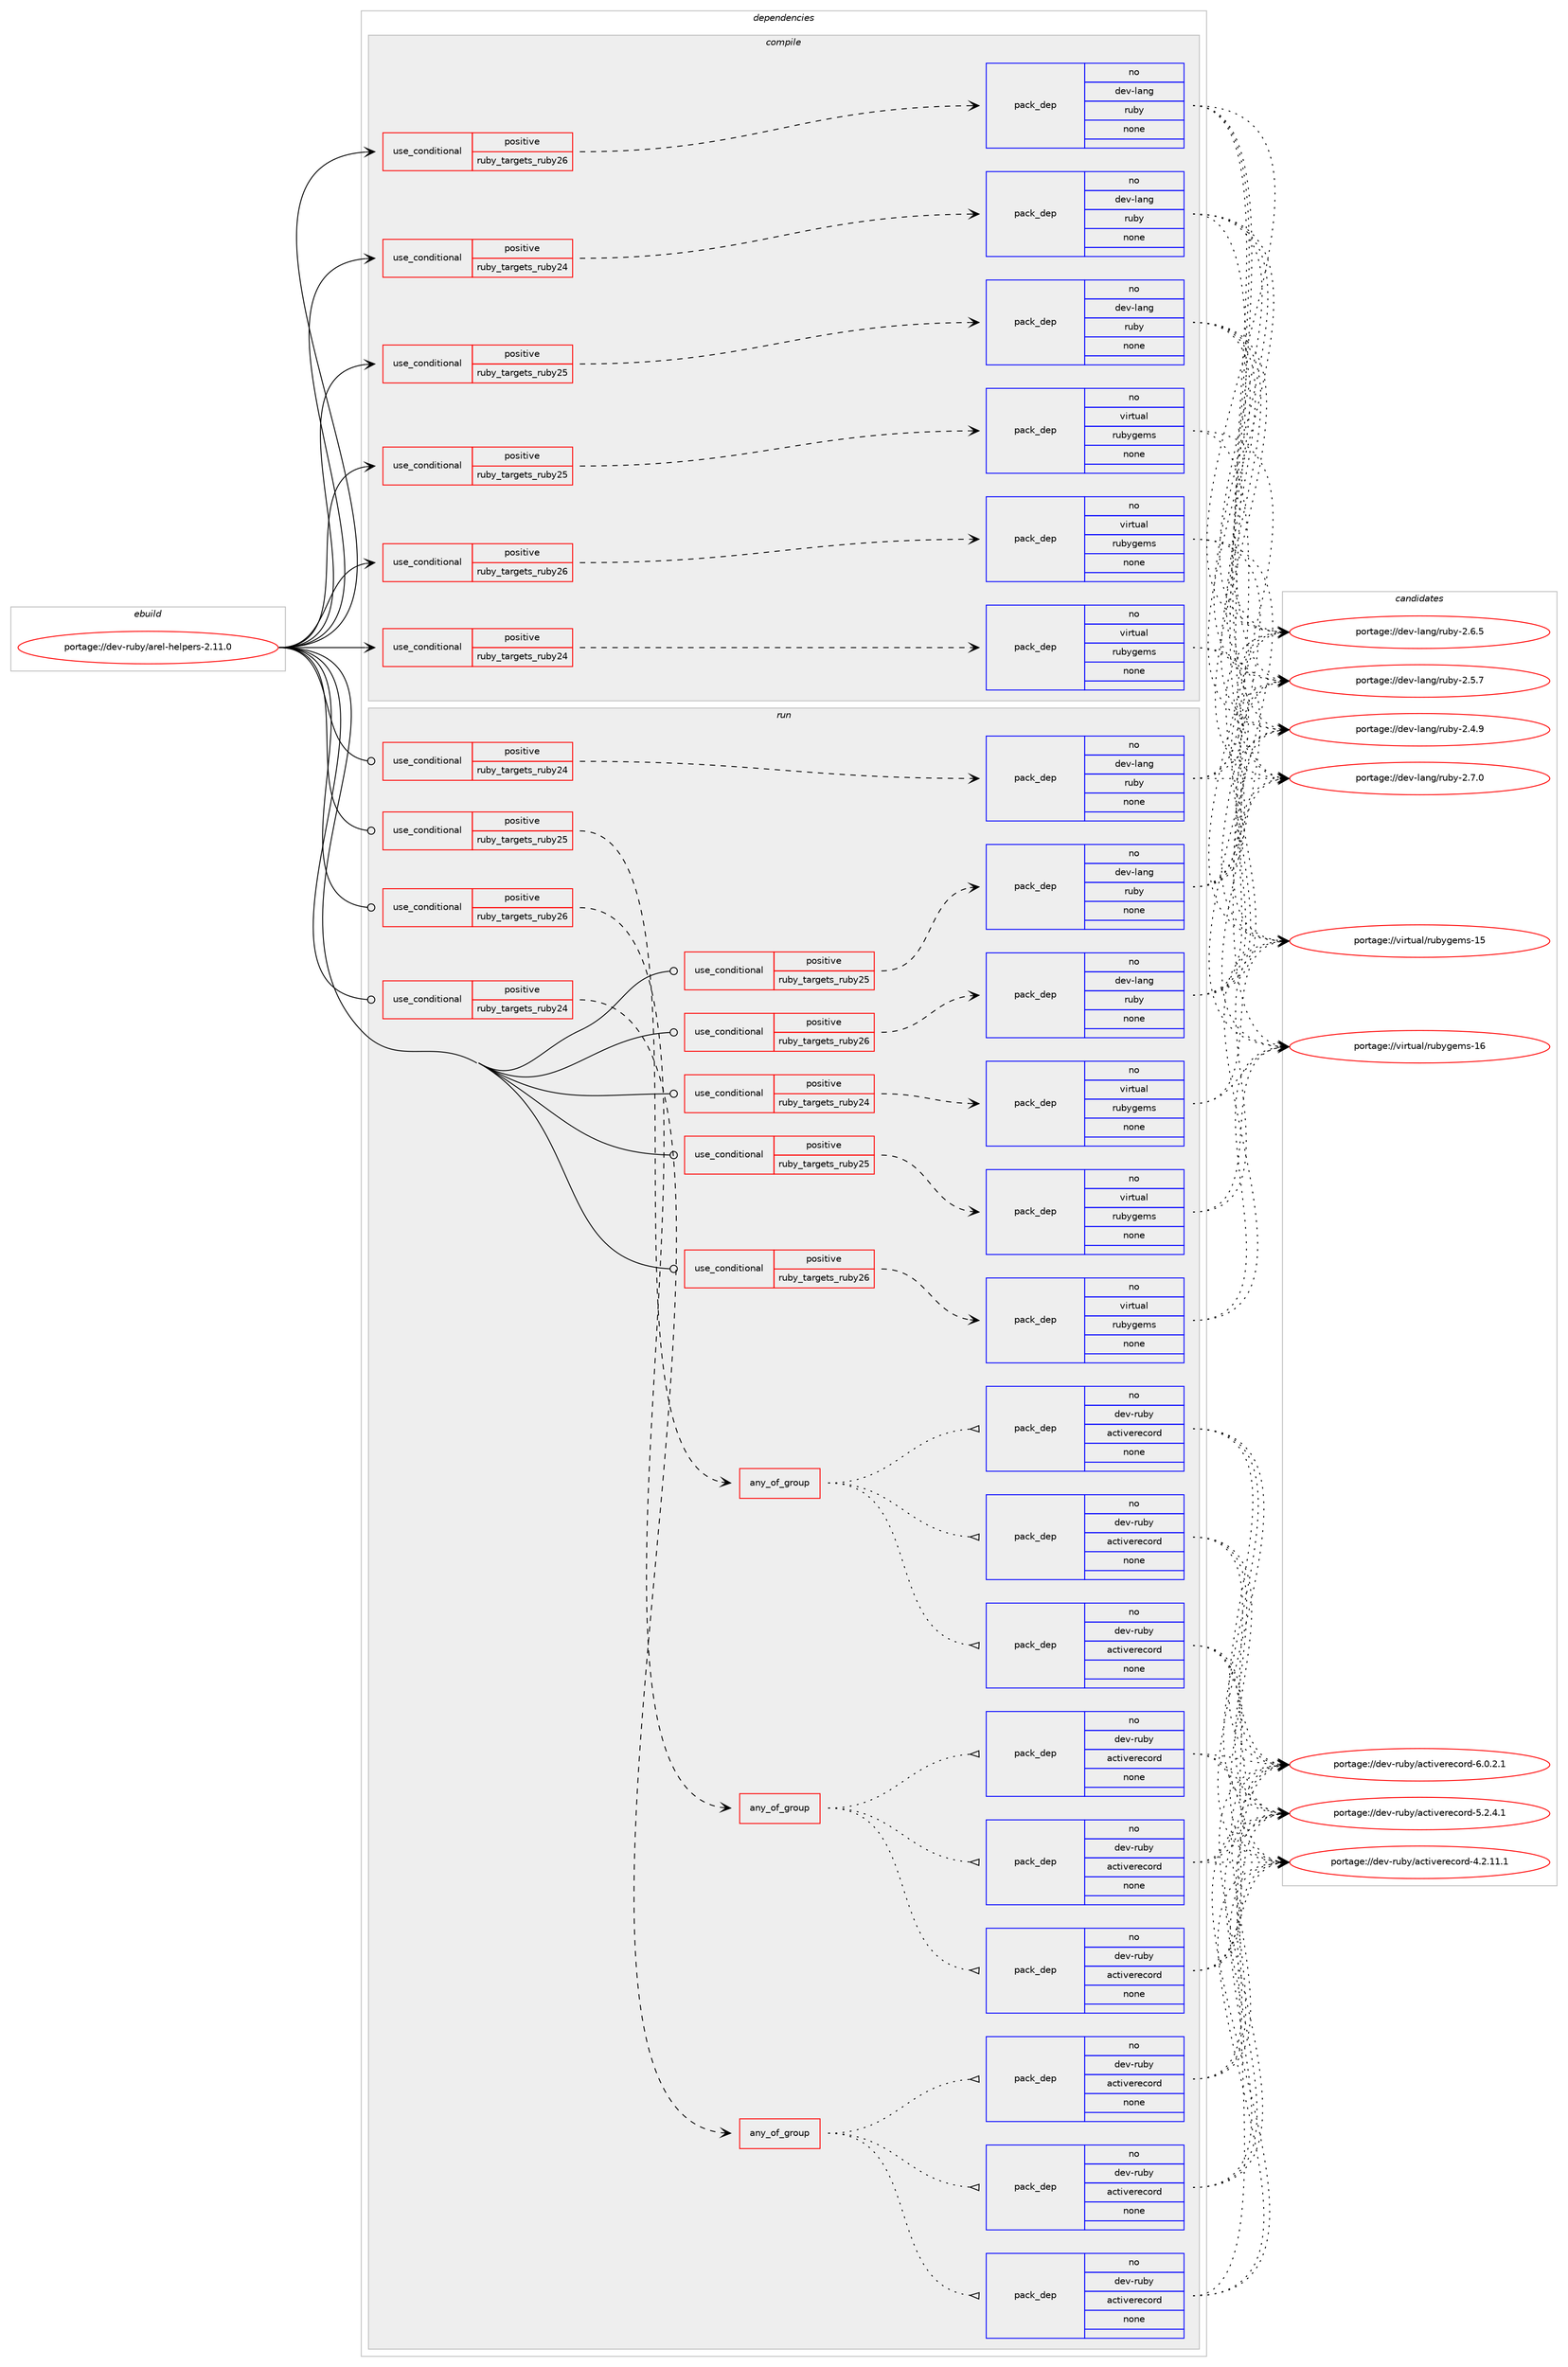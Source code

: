 digraph prolog {

# *************
# Graph options
# *************

newrank=true;
concentrate=true;
compound=true;
graph [rankdir=LR,fontname=Helvetica,fontsize=10,ranksep=1.5];#, ranksep=2.5, nodesep=0.2];
edge  [arrowhead=vee];
node  [fontname=Helvetica,fontsize=10];

# **********
# The ebuild
# **********

subgraph cluster_leftcol {
color=gray;
label=<<i>ebuild</i>>;
id [label="portage://dev-ruby/arel-helpers-2.11.0", color=red, width=4, href="../dev-ruby/arel-helpers-2.11.0.svg"];
}

# ****************
# The dependencies
# ****************

subgraph cluster_midcol {
color=gray;
label=<<i>dependencies</i>>;
subgraph cluster_compile {
fillcolor="#eeeeee";
style=filled;
label=<<i>compile</i>>;
subgraph cond93743 {
dependency368575 [label=<<TABLE BORDER="0" CELLBORDER="1" CELLSPACING="0" CELLPADDING="4"><TR><TD ROWSPAN="3" CELLPADDING="10">use_conditional</TD></TR><TR><TD>positive</TD></TR><TR><TD>ruby_targets_ruby24</TD></TR></TABLE>>, shape=none, color=red];
subgraph pack270008 {
dependency368576 [label=<<TABLE BORDER="0" CELLBORDER="1" CELLSPACING="0" CELLPADDING="4" WIDTH="220"><TR><TD ROWSPAN="6" CELLPADDING="30">pack_dep</TD></TR><TR><TD WIDTH="110">no</TD></TR><TR><TD>dev-lang</TD></TR><TR><TD>ruby</TD></TR><TR><TD>none</TD></TR><TR><TD></TD></TR></TABLE>>, shape=none, color=blue];
}
dependency368575:e -> dependency368576:w [weight=20,style="dashed",arrowhead="vee"];
}
id:e -> dependency368575:w [weight=20,style="solid",arrowhead="vee"];
subgraph cond93744 {
dependency368577 [label=<<TABLE BORDER="0" CELLBORDER="1" CELLSPACING="0" CELLPADDING="4"><TR><TD ROWSPAN="3" CELLPADDING="10">use_conditional</TD></TR><TR><TD>positive</TD></TR><TR><TD>ruby_targets_ruby24</TD></TR></TABLE>>, shape=none, color=red];
subgraph pack270009 {
dependency368578 [label=<<TABLE BORDER="0" CELLBORDER="1" CELLSPACING="0" CELLPADDING="4" WIDTH="220"><TR><TD ROWSPAN="6" CELLPADDING="30">pack_dep</TD></TR><TR><TD WIDTH="110">no</TD></TR><TR><TD>virtual</TD></TR><TR><TD>rubygems</TD></TR><TR><TD>none</TD></TR><TR><TD></TD></TR></TABLE>>, shape=none, color=blue];
}
dependency368577:e -> dependency368578:w [weight=20,style="dashed",arrowhead="vee"];
}
id:e -> dependency368577:w [weight=20,style="solid",arrowhead="vee"];
subgraph cond93745 {
dependency368579 [label=<<TABLE BORDER="0" CELLBORDER="1" CELLSPACING="0" CELLPADDING="4"><TR><TD ROWSPAN="3" CELLPADDING="10">use_conditional</TD></TR><TR><TD>positive</TD></TR><TR><TD>ruby_targets_ruby25</TD></TR></TABLE>>, shape=none, color=red];
subgraph pack270010 {
dependency368580 [label=<<TABLE BORDER="0" CELLBORDER="1" CELLSPACING="0" CELLPADDING="4" WIDTH="220"><TR><TD ROWSPAN="6" CELLPADDING="30">pack_dep</TD></TR><TR><TD WIDTH="110">no</TD></TR><TR><TD>dev-lang</TD></TR><TR><TD>ruby</TD></TR><TR><TD>none</TD></TR><TR><TD></TD></TR></TABLE>>, shape=none, color=blue];
}
dependency368579:e -> dependency368580:w [weight=20,style="dashed",arrowhead="vee"];
}
id:e -> dependency368579:w [weight=20,style="solid",arrowhead="vee"];
subgraph cond93746 {
dependency368581 [label=<<TABLE BORDER="0" CELLBORDER="1" CELLSPACING="0" CELLPADDING="4"><TR><TD ROWSPAN="3" CELLPADDING="10">use_conditional</TD></TR><TR><TD>positive</TD></TR><TR><TD>ruby_targets_ruby25</TD></TR></TABLE>>, shape=none, color=red];
subgraph pack270011 {
dependency368582 [label=<<TABLE BORDER="0" CELLBORDER="1" CELLSPACING="0" CELLPADDING="4" WIDTH="220"><TR><TD ROWSPAN="6" CELLPADDING="30">pack_dep</TD></TR><TR><TD WIDTH="110">no</TD></TR><TR><TD>virtual</TD></TR><TR><TD>rubygems</TD></TR><TR><TD>none</TD></TR><TR><TD></TD></TR></TABLE>>, shape=none, color=blue];
}
dependency368581:e -> dependency368582:w [weight=20,style="dashed",arrowhead="vee"];
}
id:e -> dependency368581:w [weight=20,style="solid",arrowhead="vee"];
subgraph cond93747 {
dependency368583 [label=<<TABLE BORDER="0" CELLBORDER="1" CELLSPACING="0" CELLPADDING="4"><TR><TD ROWSPAN="3" CELLPADDING="10">use_conditional</TD></TR><TR><TD>positive</TD></TR><TR><TD>ruby_targets_ruby26</TD></TR></TABLE>>, shape=none, color=red];
subgraph pack270012 {
dependency368584 [label=<<TABLE BORDER="0" CELLBORDER="1" CELLSPACING="0" CELLPADDING="4" WIDTH="220"><TR><TD ROWSPAN="6" CELLPADDING="30">pack_dep</TD></TR><TR><TD WIDTH="110">no</TD></TR><TR><TD>dev-lang</TD></TR><TR><TD>ruby</TD></TR><TR><TD>none</TD></TR><TR><TD></TD></TR></TABLE>>, shape=none, color=blue];
}
dependency368583:e -> dependency368584:w [weight=20,style="dashed",arrowhead="vee"];
}
id:e -> dependency368583:w [weight=20,style="solid",arrowhead="vee"];
subgraph cond93748 {
dependency368585 [label=<<TABLE BORDER="0" CELLBORDER="1" CELLSPACING="0" CELLPADDING="4"><TR><TD ROWSPAN="3" CELLPADDING="10">use_conditional</TD></TR><TR><TD>positive</TD></TR><TR><TD>ruby_targets_ruby26</TD></TR></TABLE>>, shape=none, color=red];
subgraph pack270013 {
dependency368586 [label=<<TABLE BORDER="0" CELLBORDER="1" CELLSPACING="0" CELLPADDING="4" WIDTH="220"><TR><TD ROWSPAN="6" CELLPADDING="30">pack_dep</TD></TR><TR><TD WIDTH="110">no</TD></TR><TR><TD>virtual</TD></TR><TR><TD>rubygems</TD></TR><TR><TD>none</TD></TR><TR><TD></TD></TR></TABLE>>, shape=none, color=blue];
}
dependency368585:e -> dependency368586:w [weight=20,style="dashed",arrowhead="vee"];
}
id:e -> dependency368585:w [weight=20,style="solid",arrowhead="vee"];
}
subgraph cluster_compileandrun {
fillcolor="#eeeeee";
style=filled;
label=<<i>compile and run</i>>;
}
subgraph cluster_run {
fillcolor="#eeeeee";
style=filled;
label=<<i>run</i>>;
subgraph cond93749 {
dependency368587 [label=<<TABLE BORDER="0" CELLBORDER="1" CELLSPACING="0" CELLPADDING="4"><TR><TD ROWSPAN="3" CELLPADDING="10">use_conditional</TD></TR><TR><TD>positive</TD></TR><TR><TD>ruby_targets_ruby24</TD></TR></TABLE>>, shape=none, color=red];
subgraph any4620 {
dependency368588 [label=<<TABLE BORDER="0" CELLBORDER="1" CELLSPACING="0" CELLPADDING="4"><TR><TD CELLPADDING="10">any_of_group</TD></TR></TABLE>>, shape=none, color=red];subgraph pack270014 {
dependency368589 [label=<<TABLE BORDER="0" CELLBORDER="1" CELLSPACING="0" CELLPADDING="4" WIDTH="220"><TR><TD ROWSPAN="6" CELLPADDING="30">pack_dep</TD></TR><TR><TD WIDTH="110">no</TD></TR><TR><TD>dev-ruby</TD></TR><TR><TD>activerecord</TD></TR><TR><TD>none</TD></TR><TR><TD></TD></TR></TABLE>>, shape=none, color=blue];
}
dependency368588:e -> dependency368589:w [weight=20,style="dotted",arrowhead="oinv"];
subgraph pack270015 {
dependency368590 [label=<<TABLE BORDER="0" CELLBORDER="1" CELLSPACING="0" CELLPADDING="4" WIDTH="220"><TR><TD ROWSPAN="6" CELLPADDING="30">pack_dep</TD></TR><TR><TD WIDTH="110">no</TD></TR><TR><TD>dev-ruby</TD></TR><TR><TD>activerecord</TD></TR><TR><TD>none</TD></TR><TR><TD></TD></TR></TABLE>>, shape=none, color=blue];
}
dependency368588:e -> dependency368590:w [weight=20,style="dotted",arrowhead="oinv"];
subgraph pack270016 {
dependency368591 [label=<<TABLE BORDER="0" CELLBORDER="1" CELLSPACING="0" CELLPADDING="4" WIDTH="220"><TR><TD ROWSPAN="6" CELLPADDING="30">pack_dep</TD></TR><TR><TD WIDTH="110">no</TD></TR><TR><TD>dev-ruby</TD></TR><TR><TD>activerecord</TD></TR><TR><TD>none</TD></TR><TR><TD></TD></TR></TABLE>>, shape=none, color=blue];
}
dependency368588:e -> dependency368591:w [weight=20,style="dotted",arrowhead="oinv"];
}
dependency368587:e -> dependency368588:w [weight=20,style="dashed",arrowhead="vee"];
}
id:e -> dependency368587:w [weight=20,style="solid",arrowhead="odot"];
subgraph cond93750 {
dependency368592 [label=<<TABLE BORDER="0" CELLBORDER="1" CELLSPACING="0" CELLPADDING="4"><TR><TD ROWSPAN="3" CELLPADDING="10">use_conditional</TD></TR><TR><TD>positive</TD></TR><TR><TD>ruby_targets_ruby24</TD></TR></TABLE>>, shape=none, color=red];
subgraph pack270017 {
dependency368593 [label=<<TABLE BORDER="0" CELLBORDER="1" CELLSPACING="0" CELLPADDING="4" WIDTH="220"><TR><TD ROWSPAN="6" CELLPADDING="30">pack_dep</TD></TR><TR><TD WIDTH="110">no</TD></TR><TR><TD>dev-lang</TD></TR><TR><TD>ruby</TD></TR><TR><TD>none</TD></TR><TR><TD></TD></TR></TABLE>>, shape=none, color=blue];
}
dependency368592:e -> dependency368593:w [weight=20,style="dashed",arrowhead="vee"];
}
id:e -> dependency368592:w [weight=20,style="solid",arrowhead="odot"];
subgraph cond93751 {
dependency368594 [label=<<TABLE BORDER="0" CELLBORDER="1" CELLSPACING="0" CELLPADDING="4"><TR><TD ROWSPAN="3" CELLPADDING="10">use_conditional</TD></TR><TR><TD>positive</TD></TR><TR><TD>ruby_targets_ruby24</TD></TR></TABLE>>, shape=none, color=red];
subgraph pack270018 {
dependency368595 [label=<<TABLE BORDER="0" CELLBORDER="1" CELLSPACING="0" CELLPADDING="4" WIDTH="220"><TR><TD ROWSPAN="6" CELLPADDING="30">pack_dep</TD></TR><TR><TD WIDTH="110">no</TD></TR><TR><TD>virtual</TD></TR><TR><TD>rubygems</TD></TR><TR><TD>none</TD></TR><TR><TD></TD></TR></TABLE>>, shape=none, color=blue];
}
dependency368594:e -> dependency368595:w [weight=20,style="dashed",arrowhead="vee"];
}
id:e -> dependency368594:w [weight=20,style="solid",arrowhead="odot"];
subgraph cond93752 {
dependency368596 [label=<<TABLE BORDER="0" CELLBORDER="1" CELLSPACING="0" CELLPADDING="4"><TR><TD ROWSPAN="3" CELLPADDING="10">use_conditional</TD></TR><TR><TD>positive</TD></TR><TR><TD>ruby_targets_ruby25</TD></TR></TABLE>>, shape=none, color=red];
subgraph any4621 {
dependency368597 [label=<<TABLE BORDER="0" CELLBORDER="1" CELLSPACING="0" CELLPADDING="4"><TR><TD CELLPADDING="10">any_of_group</TD></TR></TABLE>>, shape=none, color=red];subgraph pack270019 {
dependency368598 [label=<<TABLE BORDER="0" CELLBORDER="1" CELLSPACING="0" CELLPADDING="4" WIDTH="220"><TR><TD ROWSPAN="6" CELLPADDING="30">pack_dep</TD></TR><TR><TD WIDTH="110">no</TD></TR><TR><TD>dev-ruby</TD></TR><TR><TD>activerecord</TD></TR><TR><TD>none</TD></TR><TR><TD></TD></TR></TABLE>>, shape=none, color=blue];
}
dependency368597:e -> dependency368598:w [weight=20,style="dotted",arrowhead="oinv"];
subgraph pack270020 {
dependency368599 [label=<<TABLE BORDER="0" CELLBORDER="1" CELLSPACING="0" CELLPADDING="4" WIDTH="220"><TR><TD ROWSPAN="6" CELLPADDING="30">pack_dep</TD></TR><TR><TD WIDTH="110">no</TD></TR><TR><TD>dev-ruby</TD></TR><TR><TD>activerecord</TD></TR><TR><TD>none</TD></TR><TR><TD></TD></TR></TABLE>>, shape=none, color=blue];
}
dependency368597:e -> dependency368599:w [weight=20,style="dotted",arrowhead="oinv"];
subgraph pack270021 {
dependency368600 [label=<<TABLE BORDER="0" CELLBORDER="1" CELLSPACING="0" CELLPADDING="4" WIDTH="220"><TR><TD ROWSPAN="6" CELLPADDING="30">pack_dep</TD></TR><TR><TD WIDTH="110">no</TD></TR><TR><TD>dev-ruby</TD></TR><TR><TD>activerecord</TD></TR><TR><TD>none</TD></TR><TR><TD></TD></TR></TABLE>>, shape=none, color=blue];
}
dependency368597:e -> dependency368600:w [weight=20,style="dotted",arrowhead="oinv"];
}
dependency368596:e -> dependency368597:w [weight=20,style="dashed",arrowhead="vee"];
}
id:e -> dependency368596:w [weight=20,style="solid",arrowhead="odot"];
subgraph cond93753 {
dependency368601 [label=<<TABLE BORDER="0" CELLBORDER="1" CELLSPACING="0" CELLPADDING="4"><TR><TD ROWSPAN="3" CELLPADDING="10">use_conditional</TD></TR><TR><TD>positive</TD></TR><TR><TD>ruby_targets_ruby25</TD></TR></TABLE>>, shape=none, color=red];
subgraph pack270022 {
dependency368602 [label=<<TABLE BORDER="0" CELLBORDER="1" CELLSPACING="0" CELLPADDING="4" WIDTH="220"><TR><TD ROWSPAN="6" CELLPADDING="30">pack_dep</TD></TR><TR><TD WIDTH="110">no</TD></TR><TR><TD>dev-lang</TD></TR><TR><TD>ruby</TD></TR><TR><TD>none</TD></TR><TR><TD></TD></TR></TABLE>>, shape=none, color=blue];
}
dependency368601:e -> dependency368602:w [weight=20,style="dashed",arrowhead="vee"];
}
id:e -> dependency368601:w [weight=20,style="solid",arrowhead="odot"];
subgraph cond93754 {
dependency368603 [label=<<TABLE BORDER="0" CELLBORDER="1" CELLSPACING="0" CELLPADDING="4"><TR><TD ROWSPAN="3" CELLPADDING="10">use_conditional</TD></TR><TR><TD>positive</TD></TR><TR><TD>ruby_targets_ruby25</TD></TR></TABLE>>, shape=none, color=red];
subgraph pack270023 {
dependency368604 [label=<<TABLE BORDER="0" CELLBORDER="1" CELLSPACING="0" CELLPADDING="4" WIDTH="220"><TR><TD ROWSPAN="6" CELLPADDING="30">pack_dep</TD></TR><TR><TD WIDTH="110">no</TD></TR><TR><TD>virtual</TD></TR><TR><TD>rubygems</TD></TR><TR><TD>none</TD></TR><TR><TD></TD></TR></TABLE>>, shape=none, color=blue];
}
dependency368603:e -> dependency368604:w [weight=20,style="dashed",arrowhead="vee"];
}
id:e -> dependency368603:w [weight=20,style="solid",arrowhead="odot"];
subgraph cond93755 {
dependency368605 [label=<<TABLE BORDER="0" CELLBORDER="1" CELLSPACING="0" CELLPADDING="4"><TR><TD ROWSPAN="3" CELLPADDING="10">use_conditional</TD></TR><TR><TD>positive</TD></TR><TR><TD>ruby_targets_ruby26</TD></TR></TABLE>>, shape=none, color=red];
subgraph any4622 {
dependency368606 [label=<<TABLE BORDER="0" CELLBORDER="1" CELLSPACING="0" CELLPADDING="4"><TR><TD CELLPADDING="10">any_of_group</TD></TR></TABLE>>, shape=none, color=red];subgraph pack270024 {
dependency368607 [label=<<TABLE BORDER="0" CELLBORDER="1" CELLSPACING="0" CELLPADDING="4" WIDTH="220"><TR><TD ROWSPAN="6" CELLPADDING="30">pack_dep</TD></TR><TR><TD WIDTH="110">no</TD></TR><TR><TD>dev-ruby</TD></TR><TR><TD>activerecord</TD></TR><TR><TD>none</TD></TR><TR><TD></TD></TR></TABLE>>, shape=none, color=blue];
}
dependency368606:e -> dependency368607:w [weight=20,style="dotted",arrowhead="oinv"];
subgraph pack270025 {
dependency368608 [label=<<TABLE BORDER="0" CELLBORDER="1" CELLSPACING="0" CELLPADDING="4" WIDTH="220"><TR><TD ROWSPAN="6" CELLPADDING="30">pack_dep</TD></TR><TR><TD WIDTH="110">no</TD></TR><TR><TD>dev-ruby</TD></TR><TR><TD>activerecord</TD></TR><TR><TD>none</TD></TR><TR><TD></TD></TR></TABLE>>, shape=none, color=blue];
}
dependency368606:e -> dependency368608:w [weight=20,style="dotted",arrowhead="oinv"];
subgraph pack270026 {
dependency368609 [label=<<TABLE BORDER="0" CELLBORDER="1" CELLSPACING="0" CELLPADDING="4" WIDTH="220"><TR><TD ROWSPAN="6" CELLPADDING="30">pack_dep</TD></TR><TR><TD WIDTH="110">no</TD></TR><TR><TD>dev-ruby</TD></TR><TR><TD>activerecord</TD></TR><TR><TD>none</TD></TR><TR><TD></TD></TR></TABLE>>, shape=none, color=blue];
}
dependency368606:e -> dependency368609:w [weight=20,style="dotted",arrowhead="oinv"];
}
dependency368605:e -> dependency368606:w [weight=20,style="dashed",arrowhead="vee"];
}
id:e -> dependency368605:w [weight=20,style="solid",arrowhead="odot"];
subgraph cond93756 {
dependency368610 [label=<<TABLE BORDER="0" CELLBORDER="1" CELLSPACING="0" CELLPADDING="4"><TR><TD ROWSPAN="3" CELLPADDING="10">use_conditional</TD></TR><TR><TD>positive</TD></TR><TR><TD>ruby_targets_ruby26</TD></TR></TABLE>>, shape=none, color=red];
subgraph pack270027 {
dependency368611 [label=<<TABLE BORDER="0" CELLBORDER="1" CELLSPACING="0" CELLPADDING="4" WIDTH="220"><TR><TD ROWSPAN="6" CELLPADDING="30">pack_dep</TD></TR><TR><TD WIDTH="110">no</TD></TR><TR><TD>dev-lang</TD></TR><TR><TD>ruby</TD></TR><TR><TD>none</TD></TR><TR><TD></TD></TR></TABLE>>, shape=none, color=blue];
}
dependency368610:e -> dependency368611:w [weight=20,style="dashed",arrowhead="vee"];
}
id:e -> dependency368610:w [weight=20,style="solid",arrowhead="odot"];
subgraph cond93757 {
dependency368612 [label=<<TABLE BORDER="0" CELLBORDER="1" CELLSPACING="0" CELLPADDING="4"><TR><TD ROWSPAN="3" CELLPADDING="10">use_conditional</TD></TR><TR><TD>positive</TD></TR><TR><TD>ruby_targets_ruby26</TD></TR></TABLE>>, shape=none, color=red];
subgraph pack270028 {
dependency368613 [label=<<TABLE BORDER="0" CELLBORDER="1" CELLSPACING="0" CELLPADDING="4" WIDTH="220"><TR><TD ROWSPAN="6" CELLPADDING="30">pack_dep</TD></TR><TR><TD WIDTH="110">no</TD></TR><TR><TD>virtual</TD></TR><TR><TD>rubygems</TD></TR><TR><TD>none</TD></TR><TR><TD></TD></TR></TABLE>>, shape=none, color=blue];
}
dependency368612:e -> dependency368613:w [weight=20,style="dashed",arrowhead="vee"];
}
id:e -> dependency368612:w [weight=20,style="solid",arrowhead="odot"];
}
}

# **************
# The candidates
# **************

subgraph cluster_choices {
rank=same;
color=gray;
label=<<i>candidates</i>>;

subgraph choice270008 {
color=black;
nodesep=1;
choice10010111845108971101034711411798121455046554648 [label="portage://dev-lang/ruby-2.7.0", color=red, width=4,href="../dev-lang/ruby-2.7.0.svg"];
choice10010111845108971101034711411798121455046544653 [label="portage://dev-lang/ruby-2.6.5", color=red, width=4,href="../dev-lang/ruby-2.6.5.svg"];
choice10010111845108971101034711411798121455046534655 [label="portage://dev-lang/ruby-2.5.7", color=red, width=4,href="../dev-lang/ruby-2.5.7.svg"];
choice10010111845108971101034711411798121455046524657 [label="portage://dev-lang/ruby-2.4.9", color=red, width=4,href="../dev-lang/ruby-2.4.9.svg"];
dependency368576:e -> choice10010111845108971101034711411798121455046554648:w [style=dotted,weight="100"];
dependency368576:e -> choice10010111845108971101034711411798121455046544653:w [style=dotted,weight="100"];
dependency368576:e -> choice10010111845108971101034711411798121455046534655:w [style=dotted,weight="100"];
dependency368576:e -> choice10010111845108971101034711411798121455046524657:w [style=dotted,weight="100"];
}
subgraph choice270009 {
color=black;
nodesep=1;
choice118105114116117971084711411798121103101109115454954 [label="portage://virtual/rubygems-16", color=red, width=4,href="../virtual/rubygems-16.svg"];
choice118105114116117971084711411798121103101109115454953 [label="portage://virtual/rubygems-15", color=red, width=4,href="../virtual/rubygems-15.svg"];
dependency368578:e -> choice118105114116117971084711411798121103101109115454954:w [style=dotted,weight="100"];
dependency368578:e -> choice118105114116117971084711411798121103101109115454953:w [style=dotted,weight="100"];
}
subgraph choice270010 {
color=black;
nodesep=1;
choice10010111845108971101034711411798121455046554648 [label="portage://dev-lang/ruby-2.7.0", color=red, width=4,href="../dev-lang/ruby-2.7.0.svg"];
choice10010111845108971101034711411798121455046544653 [label="portage://dev-lang/ruby-2.6.5", color=red, width=4,href="../dev-lang/ruby-2.6.5.svg"];
choice10010111845108971101034711411798121455046534655 [label="portage://dev-lang/ruby-2.5.7", color=red, width=4,href="../dev-lang/ruby-2.5.7.svg"];
choice10010111845108971101034711411798121455046524657 [label="portage://dev-lang/ruby-2.4.9", color=red, width=4,href="../dev-lang/ruby-2.4.9.svg"];
dependency368580:e -> choice10010111845108971101034711411798121455046554648:w [style=dotted,weight="100"];
dependency368580:e -> choice10010111845108971101034711411798121455046544653:w [style=dotted,weight="100"];
dependency368580:e -> choice10010111845108971101034711411798121455046534655:w [style=dotted,weight="100"];
dependency368580:e -> choice10010111845108971101034711411798121455046524657:w [style=dotted,weight="100"];
}
subgraph choice270011 {
color=black;
nodesep=1;
choice118105114116117971084711411798121103101109115454954 [label="portage://virtual/rubygems-16", color=red, width=4,href="../virtual/rubygems-16.svg"];
choice118105114116117971084711411798121103101109115454953 [label="portage://virtual/rubygems-15", color=red, width=4,href="../virtual/rubygems-15.svg"];
dependency368582:e -> choice118105114116117971084711411798121103101109115454954:w [style=dotted,weight="100"];
dependency368582:e -> choice118105114116117971084711411798121103101109115454953:w [style=dotted,weight="100"];
}
subgraph choice270012 {
color=black;
nodesep=1;
choice10010111845108971101034711411798121455046554648 [label="portage://dev-lang/ruby-2.7.0", color=red, width=4,href="../dev-lang/ruby-2.7.0.svg"];
choice10010111845108971101034711411798121455046544653 [label="portage://dev-lang/ruby-2.6.5", color=red, width=4,href="../dev-lang/ruby-2.6.5.svg"];
choice10010111845108971101034711411798121455046534655 [label="portage://dev-lang/ruby-2.5.7", color=red, width=4,href="../dev-lang/ruby-2.5.7.svg"];
choice10010111845108971101034711411798121455046524657 [label="portage://dev-lang/ruby-2.4.9", color=red, width=4,href="../dev-lang/ruby-2.4.9.svg"];
dependency368584:e -> choice10010111845108971101034711411798121455046554648:w [style=dotted,weight="100"];
dependency368584:e -> choice10010111845108971101034711411798121455046544653:w [style=dotted,weight="100"];
dependency368584:e -> choice10010111845108971101034711411798121455046534655:w [style=dotted,weight="100"];
dependency368584:e -> choice10010111845108971101034711411798121455046524657:w [style=dotted,weight="100"];
}
subgraph choice270013 {
color=black;
nodesep=1;
choice118105114116117971084711411798121103101109115454954 [label="portage://virtual/rubygems-16", color=red, width=4,href="../virtual/rubygems-16.svg"];
choice118105114116117971084711411798121103101109115454953 [label="portage://virtual/rubygems-15", color=red, width=4,href="../virtual/rubygems-15.svg"];
dependency368586:e -> choice118105114116117971084711411798121103101109115454954:w [style=dotted,weight="100"];
dependency368586:e -> choice118105114116117971084711411798121103101109115454953:w [style=dotted,weight="100"];
}
subgraph choice270014 {
color=black;
nodesep=1;
choice1001011184511411798121479799116105118101114101991111141004554464846504649 [label="portage://dev-ruby/activerecord-6.0.2.1", color=red, width=4,href="../dev-ruby/activerecord-6.0.2.1.svg"];
choice1001011184511411798121479799116105118101114101991111141004553465046524649 [label="portage://dev-ruby/activerecord-5.2.4.1", color=red, width=4,href="../dev-ruby/activerecord-5.2.4.1.svg"];
choice100101118451141179812147979911610511810111410199111114100455246504649494649 [label="portage://dev-ruby/activerecord-4.2.11.1", color=red, width=4,href="../dev-ruby/activerecord-4.2.11.1.svg"];
dependency368589:e -> choice1001011184511411798121479799116105118101114101991111141004554464846504649:w [style=dotted,weight="100"];
dependency368589:e -> choice1001011184511411798121479799116105118101114101991111141004553465046524649:w [style=dotted,weight="100"];
dependency368589:e -> choice100101118451141179812147979911610511810111410199111114100455246504649494649:w [style=dotted,weight="100"];
}
subgraph choice270015 {
color=black;
nodesep=1;
choice1001011184511411798121479799116105118101114101991111141004554464846504649 [label="portage://dev-ruby/activerecord-6.0.2.1", color=red, width=4,href="../dev-ruby/activerecord-6.0.2.1.svg"];
choice1001011184511411798121479799116105118101114101991111141004553465046524649 [label="portage://dev-ruby/activerecord-5.2.4.1", color=red, width=4,href="../dev-ruby/activerecord-5.2.4.1.svg"];
choice100101118451141179812147979911610511810111410199111114100455246504649494649 [label="portage://dev-ruby/activerecord-4.2.11.1", color=red, width=4,href="../dev-ruby/activerecord-4.2.11.1.svg"];
dependency368590:e -> choice1001011184511411798121479799116105118101114101991111141004554464846504649:w [style=dotted,weight="100"];
dependency368590:e -> choice1001011184511411798121479799116105118101114101991111141004553465046524649:w [style=dotted,weight="100"];
dependency368590:e -> choice100101118451141179812147979911610511810111410199111114100455246504649494649:w [style=dotted,weight="100"];
}
subgraph choice270016 {
color=black;
nodesep=1;
choice1001011184511411798121479799116105118101114101991111141004554464846504649 [label="portage://dev-ruby/activerecord-6.0.2.1", color=red, width=4,href="../dev-ruby/activerecord-6.0.2.1.svg"];
choice1001011184511411798121479799116105118101114101991111141004553465046524649 [label="portage://dev-ruby/activerecord-5.2.4.1", color=red, width=4,href="../dev-ruby/activerecord-5.2.4.1.svg"];
choice100101118451141179812147979911610511810111410199111114100455246504649494649 [label="portage://dev-ruby/activerecord-4.2.11.1", color=red, width=4,href="../dev-ruby/activerecord-4.2.11.1.svg"];
dependency368591:e -> choice1001011184511411798121479799116105118101114101991111141004554464846504649:w [style=dotted,weight="100"];
dependency368591:e -> choice1001011184511411798121479799116105118101114101991111141004553465046524649:w [style=dotted,weight="100"];
dependency368591:e -> choice100101118451141179812147979911610511810111410199111114100455246504649494649:w [style=dotted,weight="100"];
}
subgraph choice270017 {
color=black;
nodesep=1;
choice10010111845108971101034711411798121455046554648 [label="portage://dev-lang/ruby-2.7.0", color=red, width=4,href="../dev-lang/ruby-2.7.0.svg"];
choice10010111845108971101034711411798121455046544653 [label="portage://dev-lang/ruby-2.6.5", color=red, width=4,href="../dev-lang/ruby-2.6.5.svg"];
choice10010111845108971101034711411798121455046534655 [label="portage://dev-lang/ruby-2.5.7", color=red, width=4,href="../dev-lang/ruby-2.5.7.svg"];
choice10010111845108971101034711411798121455046524657 [label="portage://dev-lang/ruby-2.4.9", color=red, width=4,href="../dev-lang/ruby-2.4.9.svg"];
dependency368593:e -> choice10010111845108971101034711411798121455046554648:w [style=dotted,weight="100"];
dependency368593:e -> choice10010111845108971101034711411798121455046544653:w [style=dotted,weight="100"];
dependency368593:e -> choice10010111845108971101034711411798121455046534655:w [style=dotted,weight="100"];
dependency368593:e -> choice10010111845108971101034711411798121455046524657:w [style=dotted,weight="100"];
}
subgraph choice270018 {
color=black;
nodesep=1;
choice118105114116117971084711411798121103101109115454954 [label="portage://virtual/rubygems-16", color=red, width=4,href="../virtual/rubygems-16.svg"];
choice118105114116117971084711411798121103101109115454953 [label="portage://virtual/rubygems-15", color=red, width=4,href="../virtual/rubygems-15.svg"];
dependency368595:e -> choice118105114116117971084711411798121103101109115454954:w [style=dotted,weight="100"];
dependency368595:e -> choice118105114116117971084711411798121103101109115454953:w [style=dotted,weight="100"];
}
subgraph choice270019 {
color=black;
nodesep=1;
choice1001011184511411798121479799116105118101114101991111141004554464846504649 [label="portage://dev-ruby/activerecord-6.0.2.1", color=red, width=4,href="../dev-ruby/activerecord-6.0.2.1.svg"];
choice1001011184511411798121479799116105118101114101991111141004553465046524649 [label="portage://dev-ruby/activerecord-5.2.4.1", color=red, width=4,href="../dev-ruby/activerecord-5.2.4.1.svg"];
choice100101118451141179812147979911610511810111410199111114100455246504649494649 [label="portage://dev-ruby/activerecord-4.2.11.1", color=red, width=4,href="../dev-ruby/activerecord-4.2.11.1.svg"];
dependency368598:e -> choice1001011184511411798121479799116105118101114101991111141004554464846504649:w [style=dotted,weight="100"];
dependency368598:e -> choice1001011184511411798121479799116105118101114101991111141004553465046524649:w [style=dotted,weight="100"];
dependency368598:e -> choice100101118451141179812147979911610511810111410199111114100455246504649494649:w [style=dotted,weight="100"];
}
subgraph choice270020 {
color=black;
nodesep=1;
choice1001011184511411798121479799116105118101114101991111141004554464846504649 [label="portage://dev-ruby/activerecord-6.0.2.1", color=red, width=4,href="../dev-ruby/activerecord-6.0.2.1.svg"];
choice1001011184511411798121479799116105118101114101991111141004553465046524649 [label="portage://dev-ruby/activerecord-5.2.4.1", color=red, width=4,href="../dev-ruby/activerecord-5.2.4.1.svg"];
choice100101118451141179812147979911610511810111410199111114100455246504649494649 [label="portage://dev-ruby/activerecord-4.2.11.1", color=red, width=4,href="../dev-ruby/activerecord-4.2.11.1.svg"];
dependency368599:e -> choice1001011184511411798121479799116105118101114101991111141004554464846504649:w [style=dotted,weight="100"];
dependency368599:e -> choice1001011184511411798121479799116105118101114101991111141004553465046524649:w [style=dotted,weight="100"];
dependency368599:e -> choice100101118451141179812147979911610511810111410199111114100455246504649494649:w [style=dotted,weight="100"];
}
subgraph choice270021 {
color=black;
nodesep=1;
choice1001011184511411798121479799116105118101114101991111141004554464846504649 [label="portage://dev-ruby/activerecord-6.0.2.1", color=red, width=4,href="../dev-ruby/activerecord-6.0.2.1.svg"];
choice1001011184511411798121479799116105118101114101991111141004553465046524649 [label="portage://dev-ruby/activerecord-5.2.4.1", color=red, width=4,href="../dev-ruby/activerecord-5.2.4.1.svg"];
choice100101118451141179812147979911610511810111410199111114100455246504649494649 [label="portage://dev-ruby/activerecord-4.2.11.1", color=red, width=4,href="../dev-ruby/activerecord-4.2.11.1.svg"];
dependency368600:e -> choice1001011184511411798121479799116105118101114101991111141004554464846504649:w [style=dotted,weight="100"];
dependency368600:e -> choice1001011184511411798121479799116105118101114101991111141004553465046524649:w [style=dotted,weight="100"];
dependency368600:e -> choice100101118451141179812147979911610511810111410199111114100455246504649494649:w [style=dotted,weight="100"];
}
subgraph choice270022 {
color=black;
nodesep=1;
choice10010111845108971101034711411798121455046554648 [label="portage://dev-lang/ruby-2.7.0", color=red, width=4,href="../dev-lang/ruby-2.7.0.svg"];
choice10010111845108971101034711411798121455046544653 [label="portage://dev-lang/ruby-2.6.5", color=red, width=4,href="../dev-lang/ruby-2.6.5.svg"];
choice10010111845108971101034711411798121455046534655 [label="portage://dev-lang/ruby-2.5.7", color=red, width=4,href="../dev-lang/ruby-2.5.7.svg"];
choice10010111845108971101034711411798121455046524657 [label="portage://dev-lang/ruby-2.4.9", color=red, width=4,href="../dev-lang/ruby-2.4.9.svg"];
dependency368602:e -> choice10010111845108971101034711411798121455046554648:w [style=dotted,weight="100"];
dependency368602:e -> choice10010111845108971101034711411798121455046544653:w [style=dotted,weight="100"];
dependency368602:e -> choice10010111845108971101034711411798121455046534655:w [style=dotted,weight="100"];
dependency368602:e -> choice10010111845108971101034711411798121455046524657:w [style=dotted,weight="100"];
}
subgraph choice270023 {
color=black;
nodesep=1;
choice118105114116117971084711411798121103101109115454954 [label="portage://virtual/rubygems-16", color=red, width=4,href="../virtual/rubygems-16.svg"];
choice118105114116117971084711411798121103101109115454953 [label="portage://virtual/rubygems-15", color=red, width=4,href="../virtual/rubygems-15.svg"];
dependency368604:e -> choice118105114116117971084711411798121103101109115454954:w [style=dotted,weight="100"];
dependency368604:e -> choice118105114116117971084711411798121103101109115454953:w [style=dotted,weight="100"];
}
subgraph choice270024 {
color=black;
nodesep=1;
choice1001011184511411798121479799116105118101114101991111141004554464846504649 [label="portage://dev-ruby/activerecord-6.0.2.1", color=red, width=4,href="../dev-ruby/activerecord-6.0.2.1.svg"];
choice1001011184511411798121479799116105118101114101991111141004553465046524649 [label="portage://dev-ruby/activerecord-5.2.4.1", color=red, width=4,href="../dev-ruby/activerecord-5.2.4.1.svg"];
choice100101118451141179812147979911610511810111410199111114100455246504649494649 [label="portage://dev-ruby/activerecord-4.2.11.1", color=red, width=4,href="../dev-ruby/activerecord-4.2.11.1.svg"];
dependency368607:e -> choice1001011184511411798121479799116105118101114101991111141004554464846504649:w [style=dotted,weight="100"];
dependency368607:e -> choice1001011184511411798121479799116105118101114101991111141004553465046524649:w [style=dotted,weight="100"];
dependency368607:e -> choice100101118451141179812147979911610511810111410199111114100455246504649494649:w [style=dotted,weight="100"];
}
subgraph choice270025 {
color=black;
nodesep=1;
choice1001011184511411798121479799116105118101114101991111141004554464846504649 [label="portage://dev-ruby/activerecord-6.0.2.1", color=red, width=4,href="../dev-ruby/activerecord-6.0.2.1.svg"];
choice1001011184511411798121479799116105118101114101991111141004553465046524649 [label="portage://dev-ruby/activerecord-5.2.4.1", color=red, width=4,href="../dev-ruby/activerecord-5.2.4.1.svg"];
choice100101118451141179812147979911610511810111410199111114100455246504649494649 [label="portage://dev-ruby/activerecord-4.2.11.1", color=red, width=4,href="../dev-ruby/activerecord-4.2.11.1.svg"];
dependency368608:e -> choice1001011184511411798121479799116105118101114101991111141004554464846504649:w [style=dotted,weight="100"];
dependency368608:e -> choice1001011184511411798121479799116105118101114101991111141004553465046524649:w [style=dotted,weight="100"];
dependency368608:e -> choice100101118451141179812147979911610511810111410199111114100455246504649494649:w [style=dotted,weight="100"];
}
subgraph choice270026 {
color=black;
nodesep=1;
choice1001011184511411798121479799116105118101114101991111141004554464846504649 [label="portage://dev-ruby/activerecord-6.0.2.1", color=red, width=4,href="../dev-ruby/activerecord-6.0.2.1.svg"];
choice1001011184511411798121479799116105118101114101991111141004553465046524649 [label="portage://dev-ruby/activerecord-5.2.4.1", color=red, width=4,href="../dev-ruby/activerecord-5.2.4.1.svg"];
choice100101118451141179812147979911610511810111410199111114100455246504649494649 [label="portage://dev-ruby/activerecord-4.2.11.1", color=red, width=4,href="../dev-ruby/activerecord-4.2.11.1.svg"];
dependency368609:e -> choice1001011184511411798121479799116105118101114101991111141004554464846504649:w [style=dotted,weight="100"];
dependency368609:e -> choice1001011184511411798121479799116105118101114101991111141004553465046524649:w [style=dotted,weight="100"];
dependency368609:e -> choice100101118451141179812147979911610511810111410199111114100455246504649494649:w [style=dotted,weight="100"];
}
subgraph choice270027 {
color=black;
nodesep=1;
choice10010111845108971101034711411798121455046554648 [label="portage://dev-lang/ruby-2.7.0", color=red, width=4,href="../dev-lang/ruby-2.7.0.svg"];
choice10010111845108971101034711411798121455046544653 [label="portage://dev-lang/ruby-2.6.5", color=red, width=4,href="../dev-lang/ruby-2.6.5.svg"];
choice10010111845108971101034711411798121455046534655 [label="portage://dev-lang/ruby-2.5.7", color=red, width=4,href="../dev-lang/ruby-2.5.7.svg"];
choice10010111845108971101034711411798121455046524657 [label="portage://dev-lang/ruby-2.4.9", color=red, width=4,href="../dev-lang/ruby-2.4.9.svg"];
dependency368611:e -> choice10010111845108971101034711411798121455046554648:w [style=dotted,weight="100"];
dependency368611:e -> choice10010111845108971101034711411798121455046544653:w [style=dotted,weight="100"];
dependency368611:e -> choice10010111845108971101034711411798121455046534655:w [style=dotted,weight="100"];
dependency368611:e -> choice10010111845108971101034711411798121455046524657:w [style=dotted,weight="100"];
}
subgraph choice270028 {
color=black;
nodesep=1;
choice118105114116117971084711411798121103101109115454954 [label="portage://virtual/rubygems-16", color=red, width=4,href="../virtual/rubygems-16.svg"];
choice118105114116117971084711411798121103101109115454953 [label="portage://virtual/rubygems-15", color=red, width=4,href="../virtual/rubygems-15.svg"];
dependency368613:e -> choice118105114116117971084711411798121103101109115454954:w [style=dotted,weight="100"];
dependency368613:e -> choice118105114116117971084711411798121103101109115454953:w [style=dotted,weight="100"];
}
}

}
